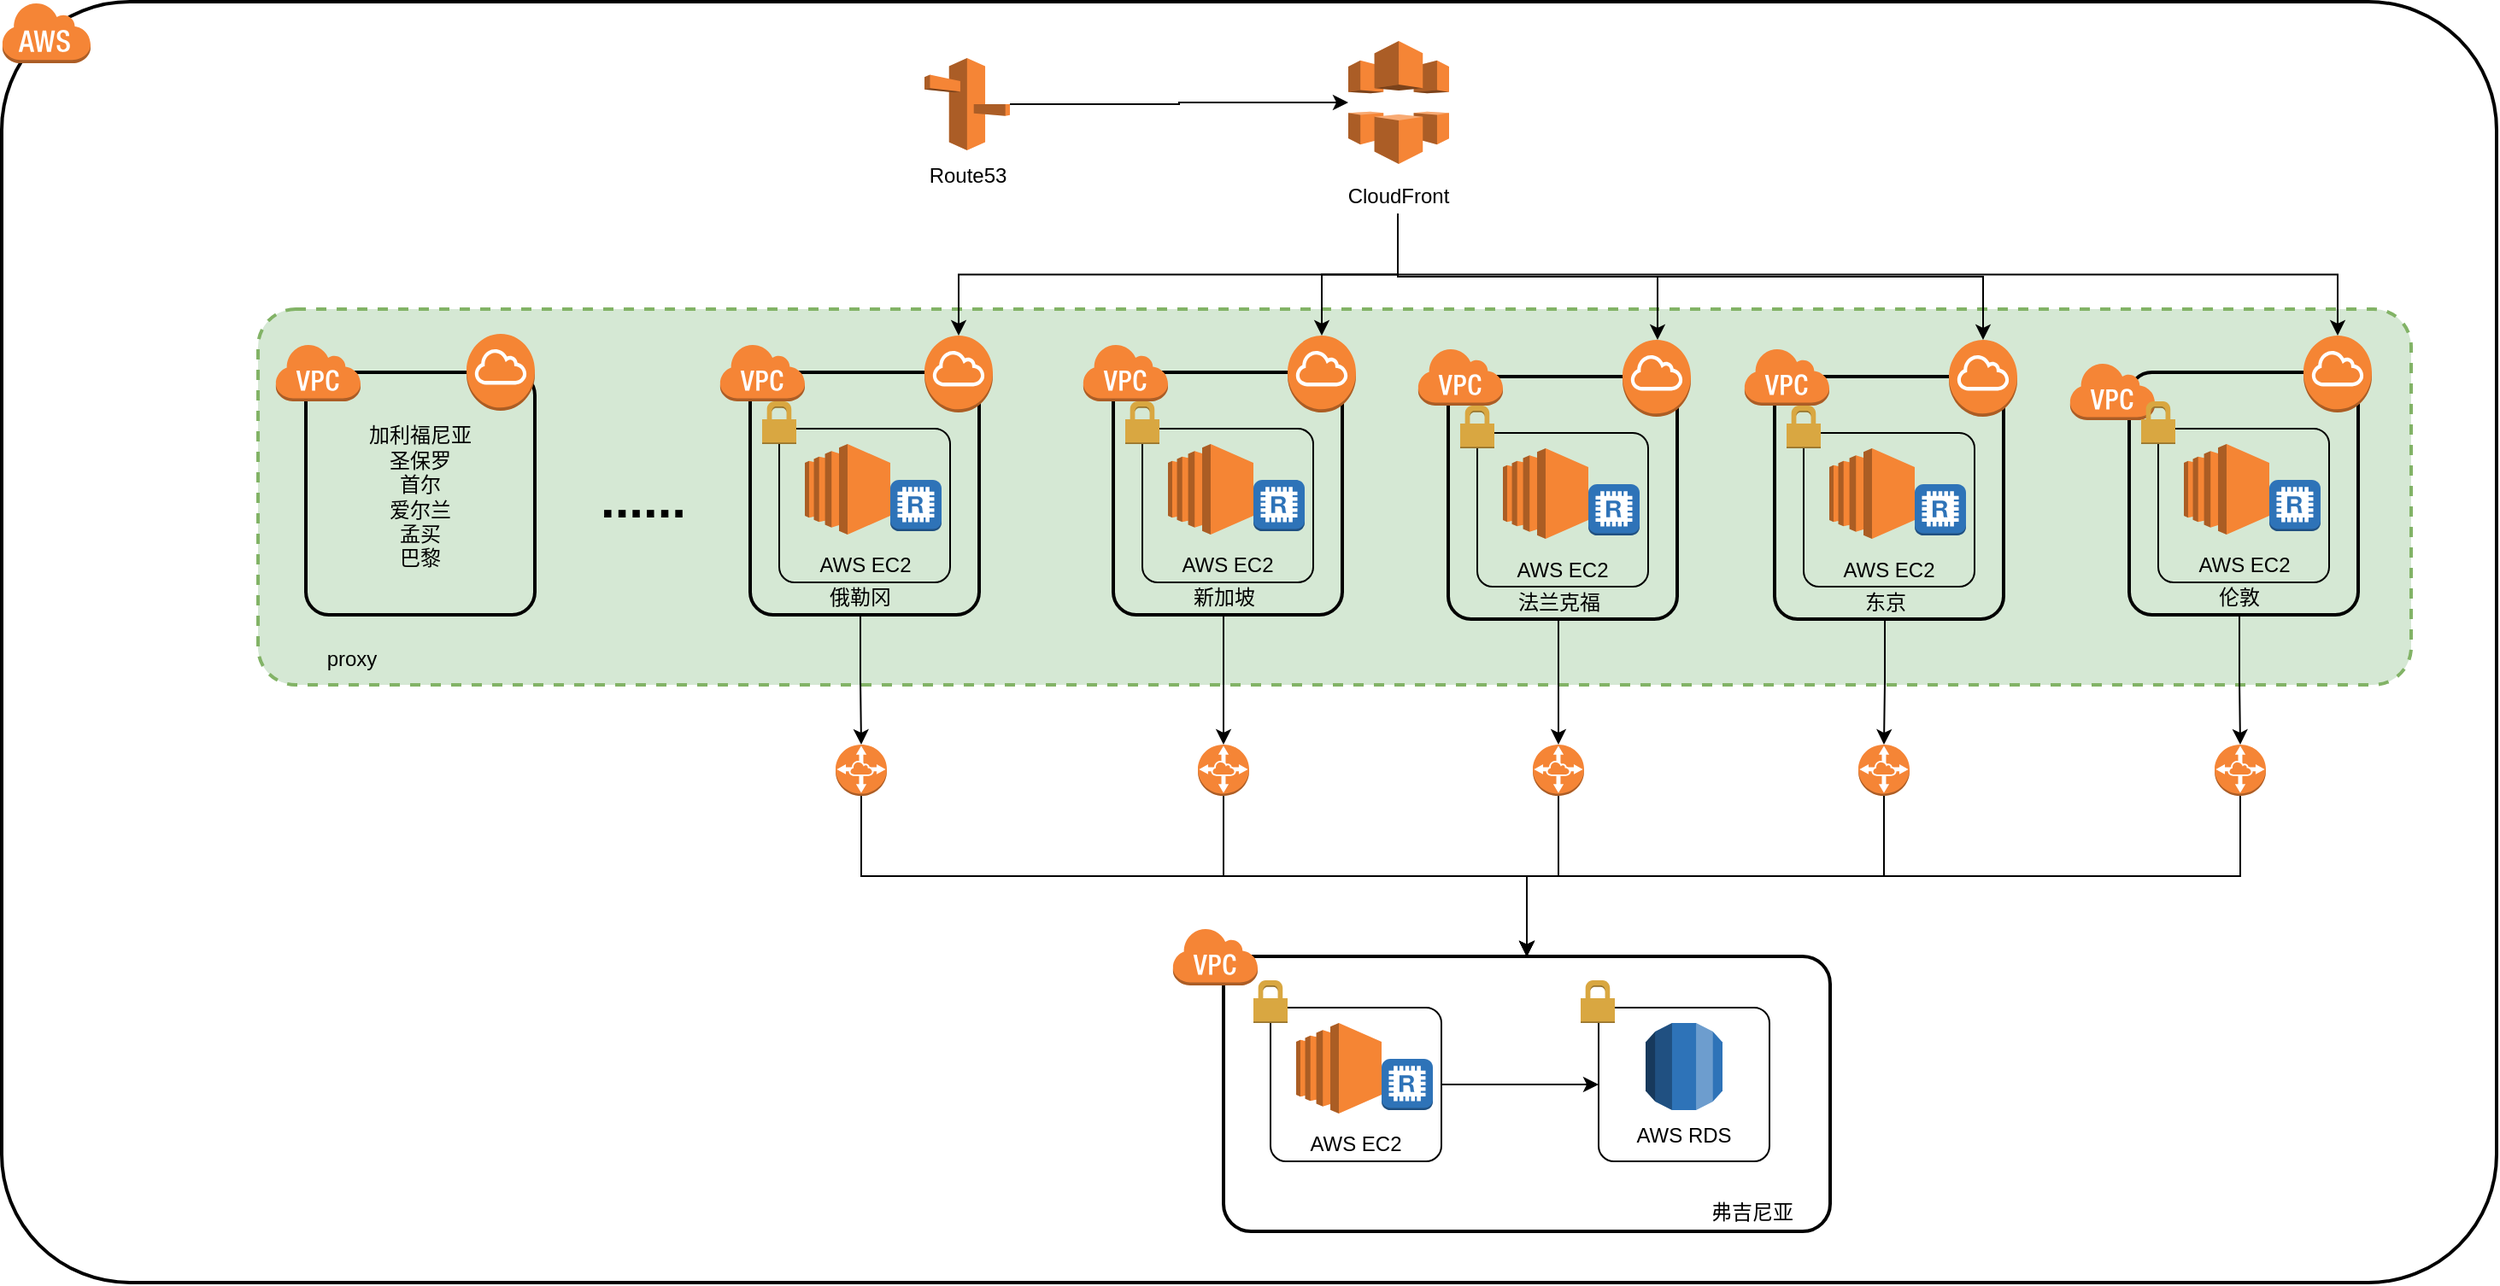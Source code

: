 <mxfile pages="2" version="11.2.8" type="github"><diagram id="gHUcW2qz_1VDF4Ebmzqr" name="Page-1"><mxGraphModel dx="1865" dy="548" grid="1" gridSize="10" guides="1" tooltips="1" connect="1" arrows="1" fold="1" page="1" pageScale="1" pageWidth="827" pageHeight="1169" math="0" shadow="0"><root><mxCell id="0"/><mxCell id="1" parent="0"/><mxCell id="gmS8ZPH8-9r1LS2jYAH1-1" value="" style="rounded=1;arcSize=10;dashed=0;strokeColor=#000000;fillColor=none;gradientColor=none;strokeWidth=2;" parent="1" vertex="1"><mxGeometry x="-230" y="460" width="1460" height="750" as="geometry"/></mxCell><mxCell id="gmS8ZPH8-9r1LS2jYAH1-112" value="" style="rounded=1;arcSize=10;dashed=1;strokeColor=#82b366;fillColor=#d5e8d4;strokeWidth=2;" parent="1" vertex="1"><mxGeometry x="-80" y="640" width="1260" height="220" as="geometry"/></mxCell><mxCell id="gmS8ZPH8-9r1LS2jYAH1-2" value="" style="dashed=0;html=1;shape=mxgraph.aws3.cloud;fillColor=#F58536;gradientColor=none;dashed=0;" parent="1" vertex="1"><mxGeometry x="-230" y="460" width="52" height="36" as="geometry"/></mxCell><mxCell id="gmS8ZPH8-9r1LS2jYAH1-3" value="" style="rounded=1;arcSize=10;strokeColor=#000000;fillColor=none;gradientColor=none;strokeWidth=2;" parent="1" vertex="1"><mxGeometry x="208" y="677" width="134" height="142" as="geometry"/></mxCell><mxCell id="gmS8ZPH8-9r1LS2jYAH1-4" value="" style="dashed=0;html=1;shape=mxgraph.aws3.virtual_private_cloud;fillColor=#F58536;gradientColor=none;dashed=0;" parent="1" vertex="1"><mxGeometry x="190" y="660" width="50" height="34" as="geometry"/></mxCell><mxCell id="gmS8ZPH8-9r1LS2jYAH1-5" value="" style="outlineConnect=0;dashed=0;verticalLabelPosition=bottom;verticalAlign=top;align=center;html=1;shape=mxgraph.aws3.internet_gateway;fillColor=#F58534;gradientColor=none;" parent="1" vertex="1"><mxGeometry x="310" y="655.5" width="40" height="45" as="geometry"/></mxCell><mxCell id="gmS8ZPH8-9r1LS2jYAH1-6" value="" style="rounded=1;arcSize=10;dashed=0;strokeColor=#000000;fillColor=none;gradientColor=none;strokeWidth=1;" parent="1" vertex="1"><mxGeometry x="225" y="710" width="100" height="90" as="geometry"/></mxCell><mxCell id="gmS8ZPH8-9r1LS2jYAH1-7" value="" style="dashed=0;html=1;shape=mxgraph.aws3.permissions;fillColor=#D9A741;gradientColor=none;dashed=0;" parent="1" vertex="1"><mxGeometry x="215" y="694" width="20" height="25" as="geometry"/></mxCell><mxCell id="gmS8ZPH8-9r1LS2jYAH1-8" value="" style="outlineConnect=0;dashed=0;verticalLabelPosition=bottom;verticalAlign=top;align=center;html=1;shape=mxgraph.aws3.ec2;fillColor=#F58534;gradientColor=none;" parent="1" vertex="1"><mxGeometry x="240" y="719" width="50" height="53" as="geometry"/></mxCell><mxCell id="gmS8ZPH8-9r1LS2jYAH1-9" value="" style="outlineConnect=0;dashed=0;verticalLabelPosition=bottom;verticalAlign=top;align=center;html=1;shape=mxgraph.aws3.redis;fillColor=#2E73B8;gradientColor=none;strokeWidth=1;" parent="1" vertex="1"><mxGeometry x="290" y="740" width="30" height="30" as="geometry"/></mxCell><mxCell id="gmS8ZPH8-9r1LS2jYAH1-10" value="AWS EC2" style="text;html=1;strokeColor=none;fillColor=none;align=center;verticalAlign=middle;whiteSpace=wrap;rounded=0;" parent="1" vertex="1"><mxGeometry x="242.5" y="780" width="65" height="20" as="geometry"/></mxCell><mxCell id="gmS8ZPH8-9r1LS2jYAH1-97" style="edgeStyle=orthogonalEdgeStyle;rounded=0;orthogonalLoop=1;jettySize=auto;html=1;exitX=0.5;exitY=1;exitDx=0;exitDy=0;endArrow=classic;endFill=1;" parent="1" source="gmS8ZPH8-9r1LS2jYAH1-11" target="gmS8ZPH8-9r1LS2jYAH1-67" edge="1"><mxGeometry relative="1" as="geometry"/></mxCell><mxCell id="gmS8ZPH8-9r1LS2jYAH1-11" value="俄勒冈" style="text;html=1;strokeColor=none;fillColor=none;align=center;verticalAlign=middle;whiteSpace=wrap;rounded=0;" parent="1" vertex="1"><mxGeometry x="240" y="799" width="65" height="20" as="geometry"/></mxCell><mxCell id="gmS8ZPH8-9r1LS2jYAH1-12" value="" style="rounded=1;arcSize=10;strokeColor=#000000;fillColor=none;gradientColor=none;strokeWidth=2;" parent="1" vertex="1"><mxGeometry x="420.5" y="677" width="134" height="142" as="geometry"/></mxCell><mxCell id="gmS8ZPH8-9r1LS2jYAH1-13" value="" style="dashed=0;html=1;shape=mxgraph.aws3.virtual_private_cloud;fillColor=#F58536;gradientColor=none;dashed=0;" parent="1" vertex="1"><mxGeometry x="402.5" y="660" width="50" height="34" as="geometry"/></mxCell><mxCell id="gmS8ZPH8-9r1LS2jYAH1-14" value="" style="outlineConnect=0;dashed=0;verticalLabelPosition=bottom;verticalAlign=top;align=center;html=1;shape=mxgraph.aws3.internet_gateway;fillColor=#F58534;gradientColor=none;" parent="1" vertex="1"><mxGeometry x="522.5" y="655.5" width="40" height="45" as="geometry"/></mxCell><mxCell id="gmS8ZPH8-9r1LS2jYAH1-15" value="" style="rounded=1;arcSize=10;dashed=0;strokeColor=#000000;fillColor=none;gradientColor=none;strokeWidth=1;" parent="1" vertex="1"><mxGeometry x="437.5" y="710" width="100" height="90" as="geometry"/></mxCell><mxCell id="gmS8ZPH8-9r1LS2jYAH1-16" value="" style="dashed=0;html=1;shape=mxgraph.aws3.permissions;fillColor=#D9A741;gradientColor=none;dashed=0;" parent="1" vertex="1"><mxGeometry x="427.5" y="694" width="20" height="25" as="geometry"/></mxCell><mxCell id="gmS8ZPH8-9r1LS2jYAH1-17" value="" style="outlineConnect=0;dashed=0;verticalLabelPosition=bottom;verticalAlign=top;align=center;html=1;shape=mxgraph.aws3.ec2;fillColor=#F58534;gradientColor=none;" parent="1" vertex="1"><mxGeometry x="452.5" y="719" width="50" height="53" as="geometry"/></mxCell><mxCell id="gmS8ZPH8-9r1LS2jYAH1-18" value="" style="outlineConnect=0;dashed=0;verticalLabelPosition=bottom;verticalAlign=top;align=center;html=1;shape=mxgraph.aws3.redis;fillColor=#2E73B8;gradientColor=none;strokeWidth=1;" parent="1" vertex="1"><mxGeometry x="502.5" y="740" width="30" height="30" as="geometry"/></mxCell><mxCell id="gmS8ZPH8-9r1LS2jYAH1-19" value="AWS EC2" style="text;html=1;strokeColor=none;fillColor=none;align=center;verticalAlign=middle;whiteSpace=wrap;rounded=0;" parent="1" vertex="1"><mxGeometry x="455" y="780" width="65" height="20" as="geometry"/></mxCell><mxCell id="gmS8ZPH8-9r1LS2jYAH1-99" style="edgeStyle=orthogonalEdgeStyle;rounded=0;orthogonalLoop=1;jettySize=auto;html=1;exitX=0.5;exitY=1;exitDx=0;exitDy=0;entryX=0.5;entryY=0;entryDx=0;entryDy=0;entryPerimeter=0;endArrow=classic;endFill=1;" parent="1" source="gmS8ZPH8-9r1LS2jYAH1-20" target="gmS8ZPH8-9r1LS2jYAH1-88" edge="1"><mxGeometry relative="1" as="geometry"/></mxCell><mxCell id="gmS8ZPH8-9r1LS2jYAH1-20" value="新加坡" style="text;html=1;strokeColor=none;fillColor=none;align=center;verticalAlign=middle;whiteSpace=wrap;rounded=0;" parent="1" vertex="1"><mxGeometry x="452.5" y="799" width="65" height="20" as="geometry"/></mxCell><mxCell id="gmS8ZPH8-9r1LS2jYAH1-21" value="" style="rounded=1;arcSize=10;strokeColor=#000000;fillColor=none;gradientColor=none;strokeWidth=2;" parent="1" vertex="1"><mxGeometry x="1015" y="677" width="134" height="142" as="geometry"/></mxCell><mxCell id="gmS8ZPH8-9r1LS2jYAH1-22" value="" style="dashed=0;html=1;shape=mxgraph.aws3.virtual_private_cloud;fillColor=#F58536;gradientColor=none;dashed=0;" parent="1" vertex="1"><mxGeometry x="980" y="671" width="50" height="34" as="geometry"/></mxCell><mxCell id="gmS8ZPH8-9r1LS2jYAH1-23" value="" style="outlineConnect=0;dashed=0;verticalLabelPosition=bottom;verticalAlign=top;align=center;html=1;shape=mxgraph.aws3.internet_gateway;fillColor=#F58534;gradientColor=none;" parent="1" vertex="1"><mxGeometry x="1117" y="655.5" width="40" height="45" as="geometry"/></mxCell><mxCell id="gmS8ZPH8-9r1LS2jYAH1-24" value="" style="rounded=1;arcSize=10;dashed=0;strokeColor=#000000;fillColor=none;gradientColor=none;strokeWidth=1;" parent="1" vertex="1"><mxGeometry x="1032" y="710" width="100" height="90" as="geometry"/></mxCell><mxCell id="gmS8ZPH8-9r1LS2jYAH1-25" value="" style="dashed=0;html=1;shape=mxgraph.aws3.permissions;fillColor=#D9A741;gradientColor=none;dashed=0;" parent="1" vertex="1"><mxGeometry x="1022" y="694" width="20" height="25" as="geometry"/></mxCell><mxCell id="gmS8ZPH8-9r1LS2jYAH1-26" value="" style="outlineConnect=0;dashed=0;verticalLabelPosition=bottom;verticalAlign=top;align=center;html=1;shape=mxgraph.aws3.ec2;fillColor=#F58534;gradientColor=none;" parent="1" vertex="1"><mxGeometry x="1047" y="719" width="50" height="53" as="geometry"/></mxCell><mxCell id="gmS8ZPH8-9r1LS2jYAH1-27" value="" style="outlineConnect=0;dashed=0;verticalLabelPosition=bottom;verticalAlign=top;align=center;html=1;shape=mxgraph.aws3.redis;fillColor=#2E73B8;gradientColor=none;strokeWidth=1;" parent="1" vertex="1"><mxGeometry x="1097" y="740" width="30" height="30" as="geometry"/></mxCell><mxCell id="gmS8ZPH8-9r1LS2jYAH1-28" value="AWS EC2" style="text;html=1;strokeColor=none;fillColor=none;align=center;verticalAlign=middle;whiteSpace=wrap;rounded=0;" parent="1" vertex="1"><mxGeometry x="1049.5" y="780" width="65" height="20" as="geometry"/></mxCell><mxCell id="gmS8ZPH8-9r1LS2jYAH1-105" style="edgeStyle=orthogonalEdgeStyle;rounded=0;orthogonalLoop=1;jettySize=auto;html=1;exitX=0.5;exitY=1;exitDx=0;exitDy=0;endArrow=classic;endFill=1;" parent="1" source="gmS8ZPH8-9r1LS2jYAH1-29" target="gmS8ZPH8-9r1LS2jYAH1-91" edge="1"><mxGeometry relative="1" as="geometry"/></mxCell><mxCell id="gmS8ZPH8-9r1LS2jYAH1-29" value="伦敦" style="text;html=1;strokeColor=none;fillColor=none;align=center;verticalAlign=middle;whiteSpace=wrap;rounded=0;" parent="1" vertex="1"><mxGeometry x="1047" y="799" width="65" height="20" as="geometry"/></mxCell><mxCell id="gmS8ZPH8-9r1LS2jYAH1-30" value="" style="rounded=1;arcSize=10;strokeColor=#000000;fillColor=none;gradientColor=none;strokeWidth=2;" parent="1" vertex="1"><mxGeometry x="616.5" y="679.5" width="134" height="142" as="geometry"/></mxCell><mxCell id="gmS8ZPH8-9r1LS2jYAH1-31" value="" style="dashed=0;html=1;shape=mxgraph.aws3.virtual_private_cloud;fillColor=#F58536;gradientColor=none;dashed=0;" parent="1" vertex="1"><mxGeometry x="598.5" y="662.5" width="50" height="34" as="geometry"/></mxCell><mxCell id="gmS8ZPH8-9r1LS2jYAH1-32" value="" style="outlineConnect=0;dashed=0;verticalLabelPosition=bottom;verticalAlign=top;align=center;html=1;shape=mxgraph.aws3.internet_gateway;fillColor=#F58534;gradientColor=none;" parent="1" vertex="1"><mxGeometry x="718.5" y="658" width="40" height="45" as="geometry"/></mxCell><mxCell id="gmS8ZPH8-9r1LS2jYAH1-33" value="" style="rounded=1;arcSize=10;dashed=0;strokeColor=#000000;fillColor=none;gradientColor=none;strokeWidth=1;" parent="1" vertex="1"><mxGeometry x="633.5" y="712.5" width="100" height="90" as="geometry"/></mxCell><mxCell id="gmS8ZPH8-9r1LS2jYAH1-34" value="" style="dashed=0;html=1;shape=mxgraph.aws3.permissions;fillColor=#D9A741;gradientColor=none;dashed=0;" parent="1" vertex="1"><mxGeometry x="623.5" y="696.5" width="20" height="25" as="geometry"/></mxCell><mxCell id="gmS8ZPH8-9r1LS2jYAH1-35" value="" style="outlineConnect=0;dashed=0;verticalLabelPosition=bottom;verticalAlign=top;align=center;html=1;shape=mxgraph.aws3.ec2;fillColor=#F58534;gradientColor=none;" parent="1" vertex="1"><mxGeometry x="648.5" y="721.5" width="50" height="53" as="geometry"/></mxCell><mxCell id="gmS8ZPH8-9r1LS2jYAH1-36" value="" style="outlineConnect=0;dashed=0;verticalLabelPosition=bottom;verticalAlign=top;align=center;html=1;shape=mxgraph.aws3.redis;fillColor=#2E73B8;gradientColor=none;strokeWidth=1;" parent="1" vertex="1"><mxGeometry x="698.5" y="742.5" width="30" height="30" as="geometry"/></mxCell><mxCell id="gmS8ZPH8-9r1LS2jYAH1-37" value="AWS EC2" style="text;html=1;strokeColor=none;fillColor=none;align=center;verticalAlign=middle;whiteSpace=wrap;rounded=0;" parent="1" vertex="1"><mxGeometry x="651" y="782.5" width="65" height="20" as="geometry"/></mxCell><mxCell id="gmS8ZPH8-9r1LS2jYAH1-101" style="edgeStyle=orthogonalEdgeStyle;rounded=0;orthogonalLoop=1;jettySize=auto;html=1;exitX=0.5;exitY=1;exitDx=0;exitDy=0;entryX=0.5;entryY=0;entryDx=0;entryDy=0;entryPerimeter=0;endArrow=classic;endFill=1;" parent="1" source="gmS8ZPH8-9r1LS2jYAH1-38" target="gmS8ZPH8-9r1LS2jYAH1-89" edge="1"><mxGeometry relative="1" as="geometry"/></mxCell><mxCell id="gmS8ZPH8-9r1LS2jYAH1-38" value="法兰克福" style="text;html=1;strokeColor=none;fillColor=none;align=center;verticalAlign=middle;whiteSpace=wrap;rounded=0;" parent="1" vertex="1"><mxGeometry x="648.5" y="801.5" width="65" height="20" as="geometry"/></mxCell><mxCell id="gmS8ZPH8-9r1LS2jYAH1-39" value="" style="rounded=1;arcSize=10;strokeColor=#000000;fillColor=none;gradientColor=none;strokeWidth=2;" parent="1" vertex="1"><mxGeometry x="807.5" y="679.5" width="134" height="142" as="geometry"/></mxCell><mxCell id="gmS8ZPH8-9r1LS2jYAH1-40" value="" style="dashed=0;html=1;shape=mxgraph.aws3.virtual_private_cloud;fillColor=#F58536;gradientColor=none;dashed=0;" parent="1" vertex="1"><mxGeometry x="789.5" y="662.5" width="50" height="34" as="geometry"/></mxCell><mxCell id="gmS8ZPH8-9r1LS2jYAH1-41" value="" style="outlineConnect=0;dashed=0;verticalLabelPosition=bottom;verticalAlign=top;align=center;html=1;shape=mxgraph.aws3.internet_gateway;fillColor=#F58534;gradientColor=none;" parent="1" vertex="1"><mxGeometry x="909.5" y="658" width="40" height="45" as="geometry"/></mxCell><mxCell id="gmS8ZPH8-9r1LS2jYAH1-42" value="" style="rounded=1;arcSize=10;dashed=0;strokeColor=#000000;fillColor=none;gradientColor=none;strokeWidth=1;" parent="1" vertex="1"><mxGeometry x="824.5" y="712.5" width="100" height="90" as="geometry"/></mxCell><mxCell id="gmS8ZPH8-9r1LS2jYAH1-43" value="" style="dashed=0;html=1;shape=mxgraph.aws3.permissions;fillColor=#D9A741;gradientColor=none;dashed=0;" parent="1" vertex="1"><mxGeometry x="814.5" y="696.5" width="20" height="25" as="geometry"/></mxCell><mxCell id="gmS8ZPH8-9r1LS2jYAH1-44" value="" style="outlineConnect=0;dashed=0;verticalLabelPosition=bottom;verticalAlign=top;align=center;html=1;shape=mxgraph.aws3.ec2;fillColor=#F58534;gradientColor=none;" parent="1" vertex="1"><mxGeometry x="839.5" y="721.5" width="50" height="53" as="geometry"/></mxCell><mxCell id="gmS8ZPH8-9r1LS2jYAH1-45" value="" style="outlineConnect=0;dashed=0;verticalLabelPosition=bottom;verticalAlign=top;align=center;html=1;shape=mxgraph.aws3.redis;fillColor=#2E73B8;gradientColor=none;strokeWidth=1;" parent="1" vertex="1"><mxGeometry x="889.5" y="742.5" width="30" height="30" as="geometry"/></mxCell><mxCell id="gmS8ZPH8-9r1LS2jYAH1-46" value="AWS EC2" style="text;html=1;strokeColor=none;fillColor=none;align=center;verticalAlign=middle;whiteSpace=wrap;rounded=0;" parent="1" vertex="1"><mxGeometry x="842" y="782.5" width="65" height="20" as="geometry"/></mxCell><mxCell id="gmS8ZPH8-9r1LS2jYAH1-103" style="edgeStyle=orthogonalEdgeStyle;rounded=0;orthogonalLoop=1;jettySize=auto;html=1;exitX=0.5;exitY=1;exitDx=0;exitDy=0;endArrow=classic;endFill=1;" parent="1" source="gmS8ZPH8-9r1LS2jYAH1-47" target="gmS8ZPH8-9r1LS2jYAH1-90" edge="1"><mxGeometry relative="1" as="geometry"/></mxCell><mxCell id="gmS8ZPH8-9r1LS2jYAH1-47" value="东京" style="text;html=1;strokeColor=none;fillColor=none;align=center;verticalAlign=middle;whiteSpace=wrap;rounded=0;" parent="1" vertex="1"><mxGeometry x="839.5" y="801.5" width="65" height="20" as="geometry"/></mxCell><mxCell id="gmS8ZPH8-9r1LS2jYAH1-48" value="" style="rounded=1;arcSize=10;strokeColor=#000000;fillColor=none;gradientColor=none;strokeWidth=2;" parent="1" vertex="1"><mxGeometry x="485" y="1019" width="355" height="161" as="geometry"/></mxCell><mxCell id="gmS8ZPH8-9r1LS2jYAH1-49" value="" style="dashed=0;html=1;shape=mxgraph.aws3.virtual_private_cloud;fillColor=#F58536;gradientColor=none;dashed=0;" parent="1" vertex="1"><mxGeometry x="455" y="1002" width="50" height="34" as="geometry"/></mxCell><mxCell id="gmS8ZPH8-9r1LS2jYAH1-95" style="edgeStyle=orthogonalEdgeStyle;rounded=0;orthogonalLoop=1;jettySize=auto;html=1;exitX=1;exitY=0.5;exitDx=0;exitDy=0;entryX=0;entryY=0.5;entryDx=0;entryDy=0;endArrow=classic;endFill=1;" parent="1" source="gmS8ZPH8-9r1LS2jYAH1-51" target="gmS8ZPH8-9r1LS2jYAH1-60" edge="1"><mxGeometry relative="1" as="geometry"/></mxCell><mxCell id="gmS8ZPH8-9r1LS2jYAH1-51" value="" style="rounded=1;arcSize=10;dashed=0;strokeColor=#000000;fillColor=none;gradientColor=none;strokeWidth=1;" parent="1" vertex="1"><mxGeometry x="512.5" y="1049" width="100" height="90" as="geometry"/></mxCell><mxCell id="gmS8ZPH8-9r1LS2jYAH1-52" value="" style="dashed=0;html=1;shape=mxgraph.aws3.permissions;fillColor=#D9A741;gradientColor=none;dashed=0;" parent="1" vertex="1"><mxGeometry x="502.5" y="1033" width="20" height="25" as="geometry"/></mxCell><mxCell id="gmS8ZPH8-9r1LS2jYAH1-53" value="" style="outlineConnect=0;dashed=0;verticalLabelPosition=bottom;verticalAlign=top;align=center;html=1;shape=mxgraph.aws3.ec2;fillColor=#F58534;gradientColor=none;" parent="1" vertex="1"><mxGeometry x="527.5" y="1058" width="50" height="53" as="geometry"/></mxCell><mxCell id="gmS8ZPH8-9r1LS2jYAH1-54" value="" style="outlineConnect=0;dashed=0;verticalLabelPosition=bottom;verticalAlign=top;align=center;html=1;shape=mxgraph.aws3.redis;fillColor=#2E73B8;gradientColor=none;strokeWidth=1;" parent="1" vertex="1"><mxGeometry x="577.5" y="1079" width="30" height="30" as="geometry"/></mxCell><mxCell id="gmS8ZPH8-9r1LS2jYAH1-55" value="AWS EC2" style="text;html=1;strokeColor=none;fillColor=none;align=center;verticalAlign=middle;whiteSpace=wrap;rounded=0;" parent="1" vertex="1"><mxGeometry x="530" y="1119" width="65" height="20" as="geometry"/></mxCell><mxCell id="gmS8ZPH8-9r1LS2jYAH1-56" value="弗吉尼亚" style="text;html=1;strokeColor=none;fillColor=none;align=center;verticalAlign=middle;whiteSpace=wrap;rounded=0;" parent="1" vertex="1"><mxGeometry x="761.5" y="1158.5" width="65" height="20" as="geometry"/></mxCell><mxCell id="gmS8ZPH8-9r1LS2jYAH1-60" value="" style="rounded=1;arcSize=10;dashed=0;strokeColor=#000000;fillColor=none;gradientColor=none;strokeWidth=1;" parent="1" vertex="1"><mxGeometry x="704.5" y="1049" width="100" height="90" as="geometry"/></mxCell><mxCell id="gmS8ZPH8-9r1LS2jYAH1-61" value="" style="dashed=0;html=1;shape=mxgraph.aws3.permissions;fillColor=#D9A741;gradientColor=none;dashed=0;" parent="1" vertex="1"><mxGeometry x="694" y="1033" width="20" height="25" as="geometry"/></mxCell><mxCell id="gmS8ZPH8-9r1LS2jYAH1-62" value="" style="outlineConnect=0;dashed=0;verticalLabelPosition=bottom;verticalAlign=top;align=center;html=1;shape=mxgraph.aws3.rds;fillColor=#2E73B8;gradientColor=none;strokeWidth=1;" parent="1" vertex="1"><mxGeometry x="732" y="1058" width="45" height="51" as="geometry"/></mxCell><mxCell id="gmS8ZPH8-9r1LS2jYAH1-63" value="AWS RDS" style="text;html=1;strokeColor=none;fillColor=none;align=center;verticalAlign=middle;whiteSpace=wrap;rounded=0;" parent="1" vertex="1"><mxGeometry x="722" y="1114" width="65" height="20" as="geometry"/></mxCell><mxCell id="gmS8ZPH8-9r1LS2jYAH1-98" style="edgeStyle=orthogonalEdgeStyle;rounded=0;orthogonalLoop=1;jettySize=auto;html=1;exitX=0.5;exitY=1;exitDx=0;exitDy=0;exitPerimeter=0;endArrow=classic;endFill=1;" parent="1" source="gmS8ZPH8-9r1LS2jYAH1-67" target="gmS8ZPH8-9r1LS2jYAH1-48" edge="1"><mxGeometry relative="1" as="geometry"/></mxCell><mxCell id="gmS8ZPH8-9r1LS2jYAH1-67" value="" style="outlineConnect=0;dashed=0;verticalLabelPosition=bottom;verticalAlign=top;align=center;html=1;shape=mxgraph.aws3.vpc_peering;fillColor=#F58536;gradientColor=none;strokeWidth=1;" parent="1" vertex="1"><mxGeometry x="258" y="895" width="30" height="30" as="geometry"/></mxCell><mxCell id="gmS8ZPH8-9r1LS2jYAH1-100" style="edgeStyle=orthogonalEdgeStyle;rounded=0;orthogonalLoop=1;jettySize=auto;html=1;exitX=0.5;exitY=1;exitDx=0;exitDy=0;exitPerimeter=0;entryX=0.5;entryY=0;entryDx=0;entryDy=0;endArrow=classic;endFill=1;" parent="1" source="gmS8ZPH8-9r1LS2jYAH1-88" target="gmS8ZPH8-9r1LS2jYAH1-48" edge="1"><mxGeometry relative="1" as="geometry"/></mxCell><mxCell id="gmS8ZPH8-9r1LS2jYAH1-88" value="" style="outlineConnect=0;dashed=0;verticalLabelPosition=bottom;verticalAlign=top;align=center;html=1;shape=mxgraph.aws3.vpc_peering;fillColor=#F58536;gradientColor=none;strokeWidth=1;" parent="1" vertex="1"><mxGeometry x="470" y="895" width="30" height="30" as="geometry"/></mxCell><mxCell id="gmS8ZPH8-9r1LS2jYAH1-102" style="edgeStyle=orthogonalEdgeStyle;rounded=0;orthogonalLoop=1;jettySize=auto;html=1;exitX=0.5;exitY=1;exitDx=0;exitDy=0;exitPerimeter=0;entryX=0.5;entryY=0;entryDx=0;entryDy=0;endArrow=classic;endFill=1;" parent="1" source="gmS8ZPH8-9r1LS2jYAH1-89" target="gmS8ZPH8-9r1LS2jYAH1-48" edge="1"><mxGeometry relative="1" as="geometry"/></mxCell><mxCell id="gmS8ZPH8-9r1LS2jYAH1-89" value="" style="outlineConnect=0;dashed=0;verticalLabelPosition=bottom;verticalAlign=top;align=center;html=1;shape=mxgraph.aws3.vpc_peering;fillColor=#F58536;gradientColor=none;strokeWidth=1;" parent="1" vertex="1"><mxGeometry x="666" y="895" width="30" height="30" as="geometry"/></mxCell><mxCell id="gmS8ZPH8-9r1LS2jYAH1-104" style="edgeStyle=orthogonalEdgeStyle;rounded=0;orthogonalLoop=1;jettySize=auto;html=1;exitX=0.5;exitY=1;exitDx=0;exitDy=0;exitPerimeter=0;entryX=0.5;entryY=0;entryDx=0;entryDy=0;endArrow=classic;endFill=1;" parent="1" source="gmS8ZPH8-9r1LS2jYAH1-90" target="gmS8ZPH8-9r1LS2jYAH1-48" edge="1"><mxGeometry relative="1" as="geometry"/></mxCell><mxCell id="gmS8ZPH8-9r1LS2jYAH1-90" value="" style="outlineConnect=0;dashed=0;verticalLabelPosition=bottom;verticalAlign=top;align=center;html=1;shape=mxgraph.aws3.vpc_peering;fillColor=#F58536;gradientColor=none;strokeWidth=1;" parent="1" vertex="1"><mxGeometry x="856.5" y="895" width="30" height="30" as="geometry"/></mxCell><mxCell id="gmS8ZPH8-9r1LS2jYAH1-106" style="edgeStyle=orthogonalEdgeStyle;rounded=0;orthogonalLoop=1;jettySize=auto;html=1;exitX=0.5;exitY=1;exitDx=0;exitDy=0;exitPerimeter=0;entryX=0.5;entryY=0;entryDx=0;entryDy=0;endArrow=classic;endFill=1;" parent="1" source="gmS8ZPH8-9r1LS2jYAH1-91" target="gmS8ZPH8-9r1LS2jYAH1-48" edge="1"><mxGeometry relative="1" as="geometry"/></mxCell><mxCell id="gmS8ZPH8-9r1LS2jYAH1-91" value="" style="outlineConnect=0;dashed=0;verticalLabelPosition=bottom;verticalAlign=top;align=center;html=1;shape=mxgraph.aws3.vpc_peering;fillColor=#F58536;gradientColor=none;strokeWidth=1;" parent="1" vertex="1"><mxGeometry x="1065" y="895" width="30" height="30" as="geometry"/></mxCell><mxCell id="gmS8ZPH8-9r1LS2jYAH1-107" value="" style="rounded=1;arcSize=10;strokeColor=#000000;fillColor=none;gradientColor=none;strokeWidth=2;" parent="1" vertex="1"><mxGeometry x="-52" y="677" width="134" height="142" as="geometry"/></mxCell><mxCell id="gmS8ZPH8-9r1LS2jYAH1-108" value="" style="dashed=0;html=1;shape=mxgraph.aws3.virtual_private_cloud;fillColor=#F58536;gradientColor=none;dashed=0;" parent="1" vertex="1"><mxGeometry x="-70" y="660" width="50" height="34" as="geometry"/></mxCell><mxCell id="gmS8ZPH8-9r1LS2jYAH1-109" value="" style="outlineConnect=0;dashed=0;verticalLabelPosition=bottom;verticalAlign=top;align=center;html=1;shape=mxgraph.aws3.internet_gateway;fillColor=#F58534;gradientColor=none;" parent="1" vertex="1"><mxGeometry x="42" y="654.5" width="40" height="45" as="geometry"/></mxCell><mxCell id="gmS8ZPH8-9r1LS2jYAH1-110" value="&lt;b&gt;&lt;font style=&quot;font-size: 30px&quot;&gt;......&lt;/font&gt;&lt;/b&gt;" style="text;html=1;strokeColor=none;fillColor=none;align=center;verticalAlign=middle;whiteSpace=wrap;rounded=0;" parent="1" vertex="1"><mxGeometry x="112.5" y="740.5" width="65" height="20" as="geometry"/></mxCell><mxCell id="gmS8ZPH8-9r1LS2jYAH1-111" value="加利福尼亚&lt;br&gt;圣保罗&lt;br&gt;首尔&lt;br&gt;爱尔兰&lt;br&gt;孟买&lt;br&gt;巴黎" style="text;html=1;strokeColor=none;fillColor=none;align=center;verticalAlign=middle;whiteSpace=wrap;rounded=0;" parent="1" vertex="1"><mxGeometry x="-30" y="690" width="90" height="120" as="geometry"/></mxCell><mxCell id="gmS8ZPH8-9r1LS2jYAH1-113" value="proxy" style="text;html=1;strokeColor=none;fillColor=none;align=center;verticalAlign=middle;whiteSpace=wrap;rounded=0;dashed=1;" parent="1" vertex="1"><mxGeometry x="-45" y="835" width="40" height="20" as="geometry"/></mxCell><mxCell id="gmS8ZPH8-9r1LS2jYAH1-119" style="edgeStyle=orthogonalEdgeStyle;rounded=0;orthogonalLoop=1;jettySize=auto;html=1;exitX=1;exitY=0.5;exitDx=0;exitDy=0;exitPerimeter=0;endArrow=classic;endFill=1;" parent="1" source="gmS8ZPH8-9r1LS2jYAH1-114" target="gmS8ZPH8-9r1LS2jYAH1-115" edge="1"><mxGeometry relative="1" as="geometry"/></mxCell><mxCell id="gmS8ZPH8-9r1LS2jYAH1-114" value="" style="outlineConnect=0;dashed=0;verticalLabelPosition=bottom;verticalAlign=top;align=center;html=1;shape=mxgraph.aws3.route_53;fillColor=#F58536;gradientColor=none;strokeWidth=1;" parent="1" vertex="1"><mxGeometry x="310" y="493" width="50" height="54" as="geometry"/></mxCell><mxCell id="gmS8ZPH8-9r1LS2jYAH1-115" value="" style="outlineConnect=0;dashed=0;verticalLabelPosition=bottom;verticalAlign=top;align=center;html=1;shape=mxgraph.aws3.cloudfront;fillColor=#F58536;gradientColor=none;strokeWidth=1;" parent="1" vertex="1"><mxGeometry x="558" y="483" width="59" height="72" as="geometry"/></mxCell><mxCell id="gmS8ZPH8-9r1LS2jYAH1-117" value="Route53" style="text;html=1;strokeColor=none;fillColor=none;align=center;verticalAlign=middle;whiteSpace=wrap;rounded=0;" parent="1" vertex="1"><mxGeometry x="302.5" y="552" width="65" height="20" as="geometry"/></mxCell><mxCell id="gmS8ZPH8-9r1LS2jYAH1-120" style="edgeStyle=orthogonalEdgeStyle;rounded=0;orthogonalLoop=1;jettySize=auto;html=1;exitX=0.5;exitY=1;exitDx=0;exitDy=0;endArrow=classic;endFill=1;" parent="1" source="gmS8ZPH8-9r1LS2jYAH1-118" target="gmS8ZPH8-9r1LS2jYAH1-5" edge="1"><mxGeometry relative="1" as="geometry"/></mxCell><mxCell id="gmS8ZPH8-9r1LS2jYAH1-121" style="edgeStyle=orthogonalEdgeStyle;rounded=0;orthogonalLoop=1;jettySize=auto;html=1;exitX=0.5;exitY=1;exitDx=0;exitDy=0;entryX=0.5;entryY=0;entryDx=0;entryDy=0;entryPerimeter=0;endArrow=classic;endFill=1;" parent="1" source="gmS8ZPH8-9r1LS2jYAH1-118" target="gmS8ZPH8-9r1LS2jYAH1-14" edge="1"><mxGeometry relative="1" as="geometry"/></mxCell><mxCell id="gmS8ZPH8-9r1LS2jYAH1-122" style="edgeStyle=orthogonalEdgeStyle;rounded=0;orthogonalLoop=1;jettySize=auto;html=1;exitX=0.5;exitY=1;exitDx=0;exitDy=0;endArrow=classic;endFill=1;" parent="1" source="gmS8ZPH8-9r1LS2jYAH1-118" target="gmS8ZPH8-9r1LS2jYAH1-32" edge="1"><mxGeometry relative="1" as="geometry"><Array as="points"><mxPoint x="587" y="621"/><mxPoint x="739" y="621"/></Array></mxGeometry></mxCell><mxCell id="gmS8ZPH8-9r1LS2jYAH1-123" style="edgeStyle=orthogonalEdgeStyle;rounded=0;orthogonalLoop=1;jettySize=auto;html=1;exitX=0.5;exitY=1;exitDx=0;exitDy=0;entryX=0.5;entryY=0;entryDx=0;entryDy=0;entryPerimeter=0;endArrow=classic;endFill=1;" parent="1" source="gmS8ZPH8-9r1LS2jYAH1-118" target="gmS8ZPH8-9r1LS2jYAH1-41" edge="1"><mxGeometry relative="1" as="geometry"/></mxCell><mxCell id="gmS8ZPH8-9r1LS2jYAH1-124" style="edgeStyle=orthogonalEdgeStyle;rounded=0;orthogonalLoop=1;jettySize=auto;html=1;exitX=0.5;exitY=1;exitDx=0;exitDy=0;entryX=0.5;entryY=0;entryDx=0;entryDy=0;entryPerimeter=0;endArrow=classic;endFill=1;" parent="1" source="gmS8ZPH8-9r1LS2jYAH1-118" target="gmS8ZPH8-9r1LS2jYAH1-23" edge="1"><mxGeometry relative="1" as="geometry"/></mxCell><mxCell id="gmS8ZPH8-9r1LS2jYAH1-118" value="CloudFront" style="text;html=1;strokeColor=none;fillColor=none;align=center;verticalAlign=middle;whiteSpace=wrap;rounded=0;" parent="1" vertex="1"><mxGeometry x="554.5" y="564" width="65" height="20" as="geometry"/></mxCell></root></mxGraphModel></diagram><diagram id="cXn1vR3sXANnJQ5TXsnV" name="hj-a"><mxGraphModel dx="1038" dy="548" grid="1" gridSize="10" guides="1" tooltips="1" connect="1" arrows="1" fold="1" page="1" pageScale="1" pageWidth="827" pageHeight="1169" math="0" shadow="0"><root><mxCell id="iGs0VaaKjLt2SmqvY5ez-0"/><mxCell id="iGs0VaaKjLt2SmqvY5ez-1" parent="iGs0VaaKjLt2SmqvY5ez-0"/><mxCell id="iGs0VaaKjLt2SmqvY5ez-60" value="AWS Cloud" style="points=[[0,0],[0.25,0],[0.5,0],[0.75,0],[1,0],[1,0.25],[1,0.5],[1,0.75],[1,1],[0.75,1],[0.5,1],[0.25,1],[0,1],[0,0.75],[0,0.5],[0,0.25]];outlineConnect=0;gradientColor=none;html=1;whiteSpace=wrap;fontSize=12;fontStyle=0;shape=mxgraph.aws4.group;grIcon=mxgraph.aws4.group_aws_cloud_alt;strokeColor=#232F3E;fillColor=none;verticalAlign=top;align=left;spacingLeft=30;fontColor=#232F3E;dashed=0;" parent="iGs0VaaKjLt2SmqvY5ez-1" vertex="1"><mxGeometry x="39" y="161.5" width="700" height="530" as="geometry"/></mxCell><mxCell id="iGs0VaaKjLt2SmqvY5ez-93" value="Public subnet" style="points=[[0,0],[0.25,0],[0.5,0],[0.75,0],[1,0],[1,0.25],[1,0.5],[1,0.75],[1,1],[0.75,1],[0.5,1],[0.25,1],[0,1],[0,0.75],[0,0.5],[0,0.25]];outlineConnect=0;gradientColor=none;html=1;whiteSpace=wrap;fontSize=12;fontStyle=0;shape=mxgraph.aws4.group;grIcon=mxgraph.aws4.group_security_group;grStroke=0;strokeColor=#248814;fillColor=#E9F3E6;verticalAlign=top;align=left;spacingLeft=30;fontColor=#248814;dashed=0;" parent="iGs0VaaKjLt2SmqvY5ez-1" vertex="1"><mxGeometry x="228" y="189.5" width="160" height="352" as="geometry"/></mxCell><mxCell id="iGs0VaaKjLt2SmqvY5ez-92" value="Private subnet" style="points=[[0,0],[0.25,0],[0.5,0],[0.75,0],[1,0],[1,0.25],[1,0.5],[1,0.75],[1,1],[0.75,1],[0.5,1],[0.25,1],[0,1],[0,0.75],[0,0.5],[0,0.25]];outlineConnect=0;gradientColor=none;html=1;whiteSpace=wrap;fontSize=12;fontStyle=0;shape=mxgraph.aws4.group;grIcon=mxgraph.aws4.group_security_group;grStroke=0;strokeColor=#147EBA;fillColor=#E6F2F8;verticalAlign=top;align=left;spacingLeft=30;fontColor=#147EBA;dashed=0;" parent="iGs0VaaKjLt2SmqvY5ez-1" vertex="1"><mxGeometry x="408" y="191.5" width="160" height="470" as="geometry"/></mxCell><mxCell id="iGs0VaaKjLt2SmqvY5ez-88" value="Private subnet" style="points=[[0,0],[0.25,0],[0.5,0],[0.75,0],[1,0],[1,0.25],[1,0.5],[1,0.75],[1,1],[0.75,1],[0.5,1],[0.25,1],[0,1],[0,0.75],[0,0.5],[0,0.25]];outlineConnect=0;gradientColor=none;html=1;whiteSpace=wrap;fontSize=12;fontStyle=0;shape=mxgraph.aws4.group;grIcon=mxgraph.aws4.group_security_group;grStroke=0;strokeColor=#147EBA;fillColor=#E6F2F8;verticalAlign=top;align=left;spacingLeft=30;fontColor=#147EBA;dashed=0;" parent="iGs0VaaKjLt2SmqvY5ez-1" vertex="1"><mxGeometry x="588" y="191.5" width="120" height="470" as="geometry"/></mxCell><mxCell id="iGs0VaaKjLt2SmqvY5ez-76" style="edgeStyle=orthogonalEdgeStyle;rounded=0;orthogonalLoop=1;jettySize=auto;html=1;exitX=1;exitY=0.5;exitDx=0;exitDy=0;" parent="iGs0VaaKjLt2SmqvY5ez-1" source="iGs0VaaKjLt2SmqvY5ez-61" target="iGs0VaaKjLt2SmqvY5ez-65" edge="1"><mxGeometry relative="1" as="geometry"/></mxCell><mxCell id="Orb9UsVygT9VoT4hFV_x-6" style="edgeStyle=orthogonalEdgeStyle;rounded=0;orthogonalLoop=1;jettySize=auto;html=1;exitX=1;exitY=0.5;exitDx=0;exitDy=0;entryX=0;entryY=0.25;entryDx=0;entryDy=0;" edge="1" parent="iGs0VaaKjLt2SmqvY5ez-1" source="iGs0VaaKjLt2SmqvY5ez-61" target="iGs0VaaKjLt2SmqvY5ez-70"><mxGeometry relative="1" as="geometry"/></mxCell><mxCell id="iGs0VaaKjLt2SmqvY5ez-61" value="Auto Scaling group" style="points=[[0,0],[0.25,0],[0.5,0],[0.75,0],[1,0],[1,0.25],[1,0.5],[1,0.75],[1,1],[0.75,1],[0.5,1],[0.25,1],[0,1],[0,0.75],[0,0.5],[0,0.25]];outlineConnect=0;gradientColor=none;html=1;whiteSpace=wrap;fontSize=12;fontStyle=0;shape=mxgraph.aws4.groupCenter;grIcon=mxgraph.aws4.group_auto_scaling_group;grStroke=1;strokeColor=#D86613;fillColor=none;verticalAlign=top;align=center;fontColor=#D86613;dashed=1;spacingTop=25;" parent="iGs0VaaKjLt2SmqvY5ez-1" vertex="1"><mxGeometry x="248" y="221.5" width="120" height="130" as="geometry"/></mxCell><mxCell id="iGs0VaaKjLt2SmqvY5ez-63" value="" style="outlineConnect=0;fontColor=#232F3E;gradientColor=#F78E04;gradientDirection=north;fillColor=#D05C17;strokeColor=#ffffff;dashed=0;verticalLabelPosition=bottom;verticalAlign=top;align=center;html=1;fontSize=12;fontStyle=0;aspect=fixed;shape=mxgraph.aws4.resourceIcon;resIcon=mxgraph.aws4.elastic_load_balancing;" parent="iGs0VaaKjLt2SmqvY5ez-1" vertex="1"><mxGeometry x="153.5" y="259" width="49" height="49" as="geometry"/></mxCell><mxCell id="iGs0VaaKjLt2SmqvY5ez-64" value="" style="outlineConnect=0;fontColor=#232F3E;gradientColor=none;fillColor=#D86613;strokeColor=none;dashed=0;verticalLabelPosition=bottom;verticalAlign=top;align=center;html=1;fontSize=12;fontStyle=0;aspect=fixed;pointerEvents=1;shape=mxgraph.aws4.c5_instance;" parent="iGs0VaaKjLt2SmqvY5ez-1" vertex="1"><mxGeometry x="284" y="281.5" width="48" height="48" as="geometry"/></mxCell><mxCell id="iGs0VaaKjLt2SmqvY5ez-82" style="edgeStyle=orthogonalEdgeStyle;rounded=0;orthogonalLoop=1;jettySize=auto;html=1;" parent="iGs0VaaKjLt2SmqvY5ez-1" source="iGs0VaaKjLt2SmqvY5ez-65" target="iGs0VaaKjLt2SmqvY5ez-81" edge="1"><mxGeometry relative="1" as="geometry"/></mxCell><mxCell id="iGs0VaaKjLt2SmqvY5ez-65" value="Auto Scaling group" style="points=[[0,0],[0.25,0],[0.5,0],[0.75,0],[1,0],[1,0.25],[1,0.5],[1,0.75],[1,1],[0.75,1],[0.5,1],[0.25,1],[0,1],[0,0.75],[0,0.5],[0,0.25]];outlineConnect=0;gradientColor=none;html=1;whiteSpace=wrap;fontSize=12;fontStyle=0;shape=mxgraph.aws4.groupCenter;grIcon=mxgraph.aws4.group_auto_scaling_group;grStroke=1;strokeColor=#D86613;fillColor=none;verticalAlign=top;align=center;fontColor=#D86613;dashed=1;spacingTop=25;" parent="iGs0VaaKjLt2SmqvY5ez-1" vertex="1"><mxGeometry x="428" y="221.5" width="120" height="130" as="geometry"/></mxCell><mxCell id="iGs0VaaKjLt2SmqvY5ez-66" value="" style="outlineConnect=0;fontColor=#232F3E;gradientColor=none;fillColor=#D86613;strokeColor=none;dashed=0;verticalLabelPosition=bottom;verticalAlign=top;align=center;html=1;fontSize=12;fontStyle=0;aspect=fixed;pointerEvents=1;shape=mxgraph.aws4.c5_instance;" parent="iGs0VaaKjLt2SmqvY5ez-1" vertex="1"><mxGeometry x="464" y="281.5" width="48" height="48" as="geometry"/></mxCell><mxCell id="iGs0VaaKjLt2SmqvY5ez-89" style="edgeStyle=orthogonalEdgeStyle;rounded=0;orthogonalLoop=1;jettySize=auto;html=1;" parent="iGs0VaaKjLt2SmqvY5ez-1" source="iGs0VaaKjLt2SmqvY5ez-70" target="iGs0VaaKjLt2SmqvY5ez-78" edge="1"><mxGeometry relative="1" as="geometry"/></mxCell><mxCell id="Orb9UsVygT9VoT4hFV_x-4" style="edgeStyle=orthogonalEdgeStyle;rounded=0;orthogonalLoop=1;jettySize=auto;html=1;exitX=0;exitY=0.5;exitDx=0;exitDy=0;" edge="1" parent="iGs0VaaKjLt2SmqvY5ez-1" source="iGs0VaaKjLt2SmqvY5ez-70" target="Orb9UsVygT9VoT4hFV_x-1"><mxGeometry relative="1" as="geometry"/></mxCell><mxCell id="iGs0VaaKjLt2SmqvY5ez-70" value="Auto Scaling group" style="points=[[0,0],[0.25,0],[0.5,0],[0.75,0],[1,0],[1,0.25],[1,0.5],[1,0.75],[1,1],[0.75,1],[0.5,1],[0.25,1],[0,1],[0,0.75],[0,0.5],[0,0.25]];outlineConnect=0;gradientColor=none;html=1;whiteSpace=wrap;fontSize=12;fontStyle=0;shape=mxgraph.aws4.groupCenter;grIcon=mxgraph.aws4.group_auto_scaling_group;grStroke=1;strokeColor=#D86613;fillColor=none;verticalAlign=top;align=center;fontColor=#D86613;dashed=1;spacingTop=25;" parent="iGs0VaaKjLt2SmqvY5ez-1" vertex="1"><mxGeometry x="428" y="411.5" width="120" height="130" as="geometry"/></mxCell><mxCell id="iGs0VaaKjLt2SmqvY5ez-71" value="" style="outlineConnect=0;fontColor=#232F3E;gradientColor=none;fillColor=#D86613;strokeColor=none;dashed=0;verticalLabelPosition=bottom;verticalAlign=top;align=center;html=1;fontSize=12;fontStyle=0;aspect=fixed;pointerEvents=1;shape=mxgraph.aws4.c5_instance;" parent="iGs0VaaKjLt2SmqvY5ez-1" vertex="1"><mxGeometry x="464" y="465.5" width="48" height="48" as="geometry"/></mxCell><mxCell id="Orb9UsVygT9VoT4hFV_x-3" style="edgeStyle=orthogonalEdgeStyle;rounded=0;orthogonalLoop=1;jettySize=auto;html=1;exitX=0.5;exitY=1;exitDx=0;exitDy=0;" edge="1" parent="iGs0VaaKjLt2SmqvY5ez-1" source="iGs0VaaKjLt2SmqvY5ez-72" target="Orb9UsVygT9VoT4hFV_x-1"><mxGeometry relative="1" as="geometry"/></mxCell><mxCell id="iGs0VaaKjLt2SmqvY5ez-72" value="Web" style="text;html=1;strokeColor=none;fillColor=none;align=center;verticalAlign=middle;whiteSpace=wrap;rounded=0;" parent="iGs0VaaKjLt2SmqvY5ez-1" vertex="1"><mxGeometry x="288" y="331.5" width="40" height="20" as="geometry"/></mxCell><mxCell id="iGs0VaaKjLt2SmqvY5ez-90" style="edgeStyle=orthogonalEdgeStyle;rounded=0;orthogonalLoop=1;jettySize=auto;html=1;exitX=0.5;exitY=1;exitDx=0;exitDy=0;" parent="iGs0VaaKjLt2SmqvY5ez-1" source="iGs0VaaKjLt2SmqvY5ez-73" target="iGs0VaaKjLt2SmqvY5ez-78" edge="1"><mxGeometry relative="1" as="geometry"><Array as="points"><mxPoint x="488" y="349.5"/><mxPoint x="488" y="381.5"/><mxPoint x="653" y="381.5"/></Array></mxGeometry></mxCell><mxCell id="iGs0VaaKjLt2SmqvY5ez-73" value="API" style="text;html=1;strokeColor=none;fillColor=none;align=center;verticalAlign=middle;whiteSpace=wrap;rounded=0;" parent="iGs0VaaKjLt2SmqvY5ez-1" vertex="1"><mxGeometry x="468" y="329.5" width="40" height="20" as="geometry"/></mxCell><mxCell id="iGs0VaaKjLt2SmqvY5ez-74" value="Game Server" style="text;html=1;strokeColor=none;fillColor=none;align=center;verticalAlign=middle;whiteSpace=wrap;rounded=0;" parent="iGs0VaaKjLt2SmqvY5ez-1" vertex="1"><mxGeometry x="448" y="515.5" width="80" height="20" as="geometry"/></mxCell><mxCell id="iGs0VaaKjLt2SmqvY5ez-77" value="" style="outlineConnect=0;fontColor=#232F3E;gradientColor=#60A337;gradientDirection=north;fillColor=#277116;strokeColor=#ffffff;dashed=0;verticalLabelPosition=bottom;verticalAlign=top;align=center;html=1;fontSize=12;fontStyle=0;aspect=fixed;shape=mxgraph.aws4.resourceIcon;resIcon=mxgraph.aws4.s3;" parent="iGs0VaaKjLt2SmqvY5ez-1" vertex="1"><mxGeometry x="64" y="259" width="50" height="50" as="geometry"/></mxCell><mxCell id="iGs0VaaKjLt2SmqvY5ez-78" value="" style="outlineConnect=0;fontColor=#232F3E;gradientColor=#4D72F3;gradientDirection=north;fillColor=#3334B9;strokeColor=#ffffff;dashed=0;verticalLabelPosition=bottom;verticalAlign=top;align=center;html=1;fontSize=12;fontStyle=0;aspect=fixed;shape=mxgraph.aws4.resourceIcon;resIcon=mxgraph.aws4.elasticache;" parent="iGs0VaaKjLt2SmqvY5ez-1" vertex="1"><mxGeometry x="625.5" y="449.5" width="54" height="54" as="geometry"/></mxCell><mxCell id="iGs0VaaKjLt2SmqvY5ez-81" value="" style="outlineConnect=0;fontColor=#232F3E;gradientColor=none;fillColor=#3334B9;strokeColor=none;dashed=0;verticalLabelPosition=bottom;verticalAlign=top;align=center;html=1;fontSize=12;fontStyle=0;aspect=fixed;pointerEvents=1;shape=mxgraph.aws4.rds_mysql_instance;" parent="iGs0VaaKjLt2SmqvY5ez-1" vertex="1"><mxGeometry x="622.5" y="259" width="55" height="55" as="geometry"/></mxCell><mxCell id="iGs0VaaKjLt2SmqvY5ez-84" value="Redis" style="text;html=1;strokeColor=none;fillColor=none;align=center;verticalAlign=middle;whiteSpace=wrap;rounded=0;" parent="iGs0VaaKjLt2SmqvY5ez-1" vertex="1"><mxGeometry x="632.5" y="511.5" width="40" height="20" as="geometry"/></mxCell><mxCell id="iGs0VaaKjLt2SmqvY5ez-85" value="RDS Mysql&lt;br&gt;" style="text;html=1;strokeColor=none;fillColor=none;align=center;verticalAlign=middle;whiteSpace=wrap;rounded=0;" parent="iGs0VaaKjLt2SmqvY5ez-1" vertex="1"><mxGeometry x="620.5" y="319.5" width="65" height="20" as="geometry"/></mxCell><mxCell id="iGs0VaaKjLt2SmqvY5ez-94" value="" style="outlineConnect=0;fontColor=#232F3E;gradientColor=#945DF2;gradientDirection=north;fillColor=#5A30B5;strokeColor=#ffffff;dashed=0;verticalLabelPosition=bottom;verticalAlign=top;align=center;html=1;fontSize=12;fontStyle=0;aspect=fixed;shape=mxgraph.aws4.resourceIcon;resIcon=mxgraph.aws4.emr;" parent="iGs0VaaKjLt2SmqvY5ez-1" vertex="1"><mxGeometry x="459" y="571.5" width="58" height="58" as="geometry"/></mxCell><mxCell id="iGs0VaaKjLt2SmqvY5ez-97" value="" style="outlineConnect=0;fontColor=#232F3E;gradientColor=#60A337;gradientDirection=north;fillColor=#277116;strokeColor=#ffffff;verticalLabelPosition=bottom;verticalAlign=top;align=center;html=1;fontSize=12;fontStyle=0;aspect=fixed;shape=mxgraph.aws4.resourceIcon;resIcon=mxgraph.aws4.s3;perimeterSpacing=1;" parent="iGs0VaaKjLt2SmqvY5ez-1" vertex="1"><mxGeometry x="283" y="575.5" width="50" height="50" as="geometry"/></mxCell><mxCell id="iGs0VaaKjLt2SmqvY5ez-100" value="logs buckets" style="text;html=1;strokeColor=none;fillColor=none;align=center;verticalAlign=middle;whiteSpace=wrap;rounded=0;" parent="iGs0VaaKjLt2SmqvY5ez-1" vertex="1"><mxGeometry x="273.5" y="625.5" width="69" height="20" as="geometry"/></mxCell><mxCell id="iGs0VaaKjLt2SmqvY5ez-101" value="Static File" style="text;html=1;strokeColor=none;fillColor=none;align=center;verticalAlign=middle;whiteSpace=wrap;rounded=0;" parent="iGs0VaaKjLt2SmqvY5ez-1" vertex="1"><mxGeometry x="54" y="308" width="70" height="20" as="geometry"/></mxCell><mxCell id="iGs0VaaKjLt2SmqvY5ez-102" value="ELB" style="text;html=1;strokeColor=none;fillColor=none;align=center;verticalAlign=middle;whiteSpace=wrap;rounded=0;" parent="iGs0VaaKjLt2SmqvY5ez-1" vertex="1"><mxGeometry x="151.5" y="309" width="51" height="20" as="geometry"/></mxCell><mxCell id="iGs0VaaKjLt2SmqvY5ez-105" value="" style="endArrow=classic;html=1;endFill=1;startArrow=classic;startFill=1;" parent="iGs0VaaKjLt2SmqvY5ez-1" source="iGs0VaaKjLt2SmqvY5ez-97" target="iGs0VaaKjLt2SmqvY5ez-94" edge="1"><mxGeometry width="50" height="50" relative="1" as="geometry"><mxPoint x="329" y="621.5" as="sourcePoint"/><mxPoint x="379" y="571.5" as="targetPoint"/></mxGeometry></mxCell><mxCell id="iGs0VaaKjLt2SmqvY5ez-106" value="EMR" style="text;html=1;strokeColor=none;fillColor=none;align=center;verticalAlign=middle;whiteSpace=wrap;rounded=0;" parent="iGs0VaaKjLt2SmqvY5ez-1" vertex="1"><mxGeometry x="461" y="629.5" width="51" height="20" as="geometry"/></mxCell><mxCell id="iGs0VaaKjLt2SmqvY5ez-108" value="" style="outlineConnect=0;fontColor=#232F3E;gradientColor=#945DF2;gradientDirection=north;fillColor=#5A30B5;strokeColor=#ffffff;dashed=0;verticalLabelPosition=bottom;verticalAlign=top;align=center;html=1;fontSize=12;fontStyle=0;aspect=fixed;shape=mxgraph.aws4.resourceIcon;resIcon=mxgraph.aws4.cloudfront;" parent="iGs0VaaKjLt2SmqvY5ez-1" vertex="1"><mxGeometry x="115" y="41.5" width="50" height="50" as="geometry"/></mxCell><mxCell id="iGs0VaaKjLt2SmqvY5ez-120" style="edgeStyle=orthogonalEdgeStyle;rounded=0;orthogonalLoop=1;jettySize=auto;html=1;exitX=0.5;exitY=1;exitDx=0;exitDy=0;startArrow=none;startFill=0;endArrow=none;endFill=0;" parent="iGs0VaaKjLt2SmqvY5ez-1" source="iGs0VaaKjLt2SmqvY5ez-109" edge="1"><mxGeometry relative="1" as="geometry"><mxPoint x="139" y="281.5" as="targetPoint"/><Array as="points"><mxPoint x="139" y="111.5"/></Array></mxGeometry></mxCell><mxCell id="iGs0VaaKjLt2SmqvY5ez-109" value="CloudFront" style="text;html=1;strokeColor=none;fillColor=none;align=center;verticalAlign=middle;whiteSpace=wrap;rounded=0;" parent="iGs0VaaKjLt2SmqvY5ez-1" vertex="1"><mxGeometry x="114" y="91.5" width="51" height="20" as="geometry"/></mxCell><mxCell id="iGs0VaaKjLt2SmqvY5ez-111" style="edgeStyle=orthogonalEdgeStyle;rounded=0;orthogonalLoop=1;jettySize=auto;html=1;startArrow=none;startFill=0;endArrow=classic;endFill=1;" parent="iGs0VaaKjLt2SmqvY5ez-1" source="iGs0VaaKjLt2SmqvY5ez-110" target="iGs0VaaKjLt2SmqvY5ez-108" edge="1"><mxGeometry relative="1" as="geometry"><mxPoint x="169" y="66.5" as="targetPoint"/></mxGeometry></mxCell><mxCell id="iGs0VaaKjLt2SmqvY5ez-110" value="users" style="outlineConnect=0;gradientColor=none;fontColor=#545B64;strokeColor=none;fillColor=#879196;dashed=0;verticalLabelPosition=bottom;verticalAlign=top;align=center;html=1;fontSize=12;fontStyle=0;aspect=fixed;shape=mxgraph.aws4.illustration_users;pointerEvents=1" parent="iGs0VaaKjLt2SmqvY5ez-1" vertex="1"><mxGeometry x="283" y="41.5" width="50" height="50" as="geometry"/></mxCell><mxCell id="iGs0VaaKjLt2SmqvY5ez-119" value="" style="edgeStyle=orthogonalEdgeStyle;html=1;endArrow=block;elbow=vertical;startArrow=block;startFill=1;endFill=1;strokeColor=#001933;rounded=0;" parent="iGs0VaaKjLt2SmqvY5ez-1" edge="1"><mxGeometry width="100" relative="1" as="geometry"><mxPoint x="109" y="281.5" as="sourcePoint"/><mxPoint x="159" y="281.5" as="targetPoint"/></mxGeometry></mxCell><mxCell id="iGs0VaaKjLt2SmqvY5ez-121" value="" style="edgeStyle=orthogonalEdgeStyle;html=1;endArrow=block;elbow=vertical;startArrow=none;endFill=1;strokeColor=#001933;rounded=0;" parent="iGs0VaaKjLt2SmqvY5ez-1" edge="1"><mxGeometry width="100" relative="1" as="geometry"><mxPoint x="199" y="281.5" as="sourcePoint"/><mxPoint x="249" y="281.5" as="targetPoint"/></mxGeometry></mxCell><mxCell id="iGs0VaaKjLt2SmqvY5ez-123" value="" style="rounded=0;whiteSpace=wrap;html=1;fillColor=none;" parent="iGs0VaaKjLt2SmqvY5ez-1" vertex="1"><mxGeometry x="70" y="364" width="130" height="296" as="geometry"/></mxCell><mxCell id="iGs0VaaKjLt2SmqvY5ez-124" value="Security and Management Service" style="text;html=1;strokeColor=none;fillColor=none;align=center;verticalAlign=middle;whiteSpace=wrap;rounded=0;" parent="iGs0VaaKjLt2SmqvY5ez-1" vertex="1"><mxGeometry x="71" y="630" width="129" height="20" as="geometry"/></mxCell><mxCell id="iGs0VaaKjLt2SmqvY5ez-125" value="" style="outlineConnect=0;fontColor=#232F3E;gradientColor=#F54749;gradientDirection=north;fillColor=#C7131F;strokeColor=#ffffff;dashed=0;verticalLabelPosition=bottom;verticalAlign=top;align=center;html=1;fontSize=12;fontStyle=0;aspect=fixed;shape=mxgraph.aws4.resourceIcon;resIcon=mxgraph.aws4.identity_and_access_management;" parent="iGs0VaaKjLt2SmqvY5ez-1" vertex="1"><mxGeometry x="107" y="377.5" width="54" height="54" as="geometry"/></mxCell><mxCell id="iGs0VaaKjLt2SmqvY5ez-126" value="IAM" style="text;html=1;strokeColor=none;fillColor=none;align=center;verticalAlign=middle;whiteSpace=wrap;rounded=0;" parent="iGs0VaaKjLt2SmqvY5ez-1" vertex="1"><mxGeometry x="123" y="431.5" width="23" height="20" as="geometry"/></mxCell><mxCell id="iGs0VaaKjLt2SmqvY5ez-127" value="" style="outlineConnect=0;fontColor=#232F3E;gradientColor=#F34482;gradientDirection=north;fillColor=#BC1356;strokeColor=#ffffff;dashed=0;verticalLabelPosition=bottom;verticalAlign=top;align=center;html=1;fontSize=12;fontStyle=0;aspect=fixed;shape=mxgraph.aws4.resourceIcon;resIcon=mxgraph.aws4.cloudwatch;" parent="iGs0VaaKjLt2SmqvY5ez-1" vertex="1"><mxGeometry x="107" y="457.5" width="55" height="55" as="geometry"/></mxCell><mxCell id="iGs0VaaKjLt2SmqvY5ez-130" value="CloudWatch" style="text;html=1;strokeColor=none;fillColor=none;align=center;verticalAlign=middle;whiteSpace=wrap;rounded=0;" parent="iGs0VaaKjLt2SmqvY5ez-1" vertex="1"><mxGeometry x="122.5" y="513.5" width="23" height="20" as="geometry"/></mxCell><mxCell id="iGs0VaaKjLt2SmqvY5ez-131" value="" style="outlineConnect=0;fontColor=#232F3E;gradientColor=#F34482;gradientDirection=north;fillColor=#BC1356;strokeColor=#ffffff;dashed=0;verticalLabelPosition=bottom;verticalAlign=top;align=center;html=1;fontSize=12;fontStyle=0;aspect=fixed;shape=mxgraph.aws4.resourceIcon;resIcon=mxgraph.aws4.cloudtrail;" parent="iGs0VaaKjLt2SmqvY5ez-1" vertex="1"><mxGeometry x="107" y="541.5" width="56" height="56" as="geometry"/></mxCell><mxCell id="iGs0VaaKjLt2SmqvY5ez-132" value="CloudTrail" style="text;html=1;strokeColor=none;fillColor=none;align=center;verticalAlign=middle;whiteSpace=wrap;rounded=0;" parent="iGs0VaaKjLt2SmqvY5ez-1" vertex="1"><mxGeometry x="123.5" y="597.5" width="23" height="20" as="geometry"/></mxCell><mxCell id="Orb9UsVygT9VoT4hFV_x-1" value="" style="outlineConnect=0;fontColor=#232F3E;gradientColor=#F78E04;gradientDirection=north;fillColor=#D05C17;strokeColor=#ffffff;dashed=0;verticalLabelPosition=bottom;verticalAlign=top;align=center;html=1;fontSize=12;fontStyle=0;aspect=fixed;shape=mxgraph.aws4.resourceIcon;resIcon=mxgraph.aws4.ec2;" vertex="1" parent="iGs0VaaKjLt2SmqvY5ez-1"><mxGeometry x="278" y="446.5" width="60" height="60" as="geometry"/></mxCell><mxCell id="Orb9UsVygT9VoT4hFV_x-5" style="edgeStyle=orthogonalEdgeStyle;rounded=0;orthogonalLoop=1;jettySize=auto;html=1;exitX=0.5;exitY=1;exitDx=0;exitDy=0;" edge="1" parent="iGs0VaaKjLt2SmqvY5ez-1" source="Orb9UsVygT9VoT4hFV_x-2" target="iGs0VaaKjLt2SmqvY5ez-97"><mxGeometry relative="1" as="geometry"/></mxCell><mxCell id="Orb9UsVygT9VoT4hFV_x-2" value="Logstash" style="text;html=1;strokeColor=none;fillColor=none;align=center;verticalAlign=middle;whiteSpace=wrap;rounded=0;" vertex="1" parent="iGs0VaaKjLt2SmqvY5ez-1"><mxGeometry x="268" y="506.5" width="80" height="20" as="geometry"/></mxCell></root></mxGraphModel></diagram></mxfile>